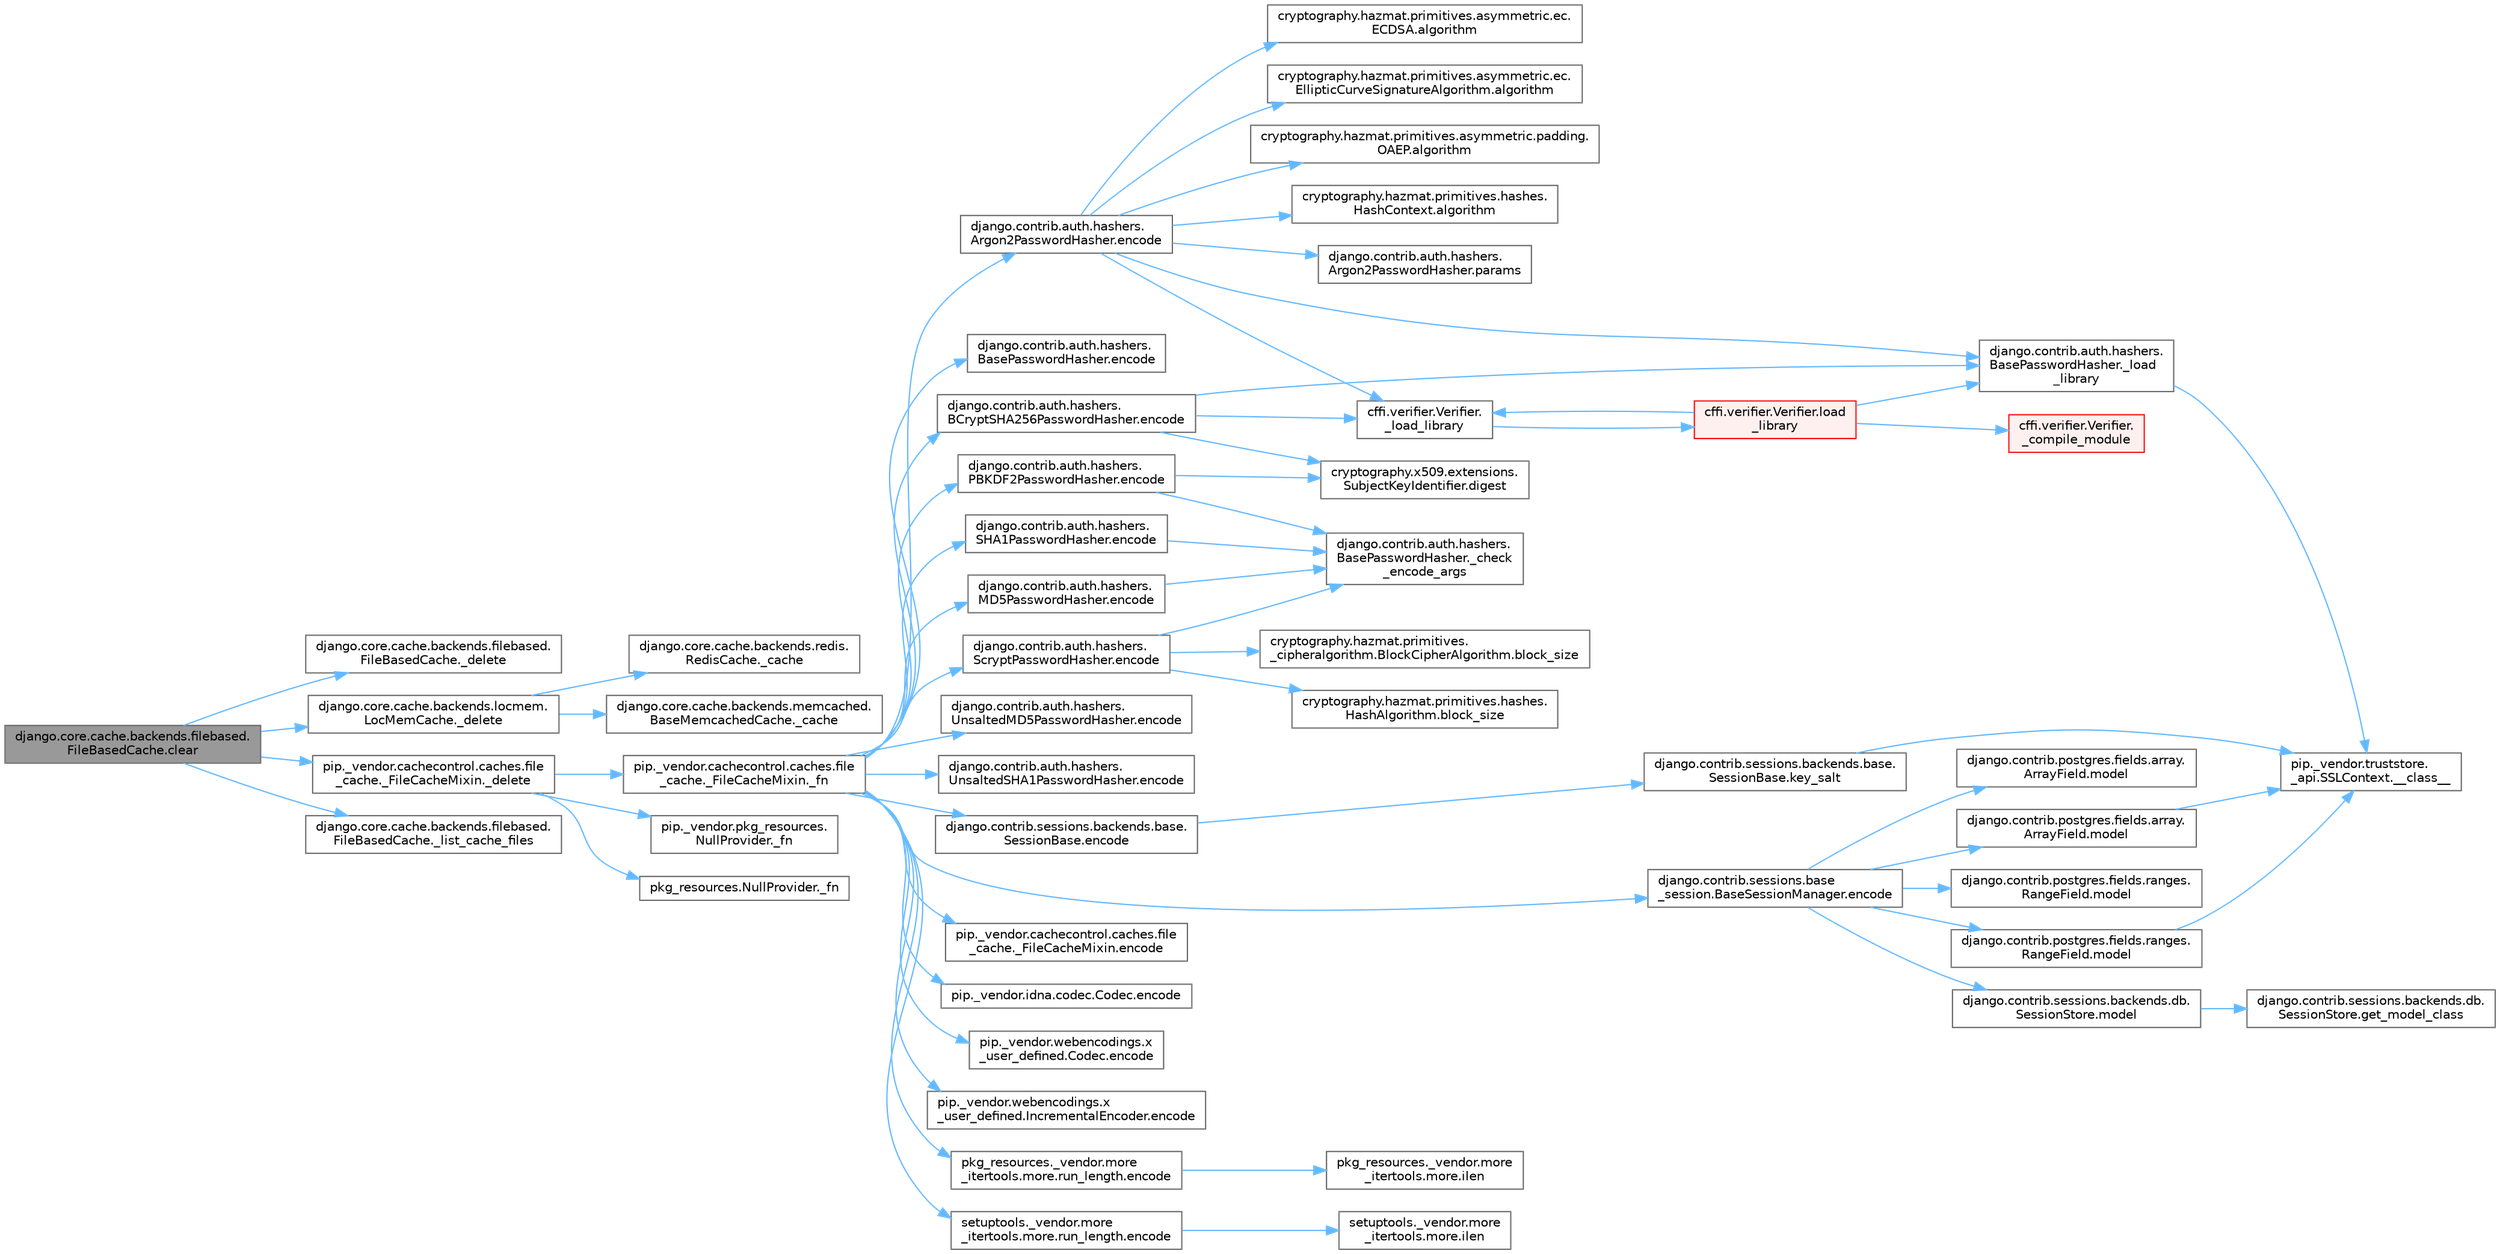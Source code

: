 digraph "django.core.cache.backends.filebased.FileBasedCache.clear"
{
 // LATEX_PDF_SIZE
  bgcolor="transparent";
  edge [fontname=Helvetica,fontsize=10,labelfontname=Helvetica,labelfontsize=10];
  node [fontname=Helvetica,fontsize=10,shape=box,height=0.2,width=0.4];
  rankdir="LR";
  Node1 [id="Node000001",label="django.core.cache.backends.filebased.\lFileBasedCache.clear",height=0.2,width=0.4,color="gray40", fillcolor="grey60", style="filled", fontcolor="black",tooltip=" "];
  Node1 -> Node2 [id="edge1_Node000001_Node000002",color="steelblue1",style="solid",tooltip=" "];
  Node2 [id="Node000002",label="django.core.cache.backends.filebased.\lFileBasedCache._delete",height=0.2,width=0.4,color="grey40", fillcolor="white", style="filled",URL="$classdjango_1_1core_1_1cache_1_1backends_1_1filebased_1_1_file_based_cache.html#ac033ced64f5ca1bf3b728dc1d63e2ef1",tooltip=" "];
  Node1 -> Node3 [id="edge2_Node000001_Node000003",color="steelblue1",style="solid",tooltip=" "];
  Node3 [id="Node000003",label="django.core.cache.backends.locmem.\lLocMemCache._delete",height=0.2,width=0.4,color="grey40", fillcolor="white", style="filled",URL="$classdjango_1_1core_1_1cache_1_1backends_1_1locmem_1_1_loc_mem_cache.html#a35a0476d20943eec2733379c5bbdaab6",tooltip=" "];
  Node3 -> Node4 [id="edge3_Node000003_Node000004",color="steelblue1",style="solid",tooltip=" "];
  Node4 [id="Node000004",label="django.core.cache.backends.memcached.\lBaseMemcachedCache._cache",height=0.2,width=0.4,color="grey40", fillcolor="white", style="filled",URL="$classdjango_1_1core_1_1cache_1_1backends_1_1memcached_1_1_base_memcached_cache.html#afd8573b5388481b004d795d02a7eebd3",tooltip=" "];
  Node3 -> Node5 [id="edge4_Node000003_Node000005",color="steelblue1",style="solid",tooltip=" "];
  Node5 [id="Node000005",label="django.core.cache.backends.redis.\lRedisCache._cache",height=0.2,width=0.4,color="grey40", fillcolor="white", style="filled",URL="$classdjango_1_1core_1_1cache_1_1backends_1_1redis_1_1_redis_cache.html#a38c228bbd313c586cb7de900681708e7",tooltip=" "];
  Node1 -> Node6 [id="edge5_Node000001_Node000006",color="steelblue1",style="solid",tooltip=" "];
  Node6 [id="Node000006",label="pip._vendor.cachecontrol.caches.file\l_cache._FileCacheMixin._delete",height=0.2,width=0.4,color="grey40", fillcolor="white", style="filled",URL="$classpip_1_1__vendor_1_1cachecontrol_1_1caches_1_1file__cache_1_1___file_cache_mixin.html#a0ebc930693f8386cf1231d4ab04fb800",tooltip=" "];
  Node6 -> Node7 [id="edge6_Node000006_Node000007",color="steelblue1",style="solid",tooltip=" "];
  Node7 [id="Node000007",label="pip._vendor.cachecontrol.caches.file\l_cache._FileCacheMixin._fn",height=0.2,width=0.4,color="grey40", fillcolor="white", style="filled",URL="$classpip_1_1__vendor_1_1cachecontrol_1_1caches_1_1file__cache_1_1___file_cache_mixin.html#a8e94253502ca252f8c8ca1e4921fd42f",tooltip=" "];
  Node7 -> Node8 [id="edge7_Node000007_Node000008",color="steelblue1",style="solid",tooltip=" "];
  Node8 [id="Node000008",label="django.contrib.auth.hashers.\lArgon2PasswordHasher.encode",height=0.2,width=0.4,color="grey40", fillcolor="white", style="filled",URL="$classdjango_1_1contrib_1_1auth_1_1hashers_1_1_argon2_password_hasher.html#a0ed201c5832e89c4a3272c737dfc7567",tooltip=" "];
  Node8 -> Node9 [id="edge8_Node000008_Node000009",color="steelblue1",style="solid",tooltip=" "];
  Node9 [id="Node000009",label="cffi.verifier.Verifier.\l_load_library",height=0.2,width=0.4,color="grey40", fillcolor="white", style="filled",URL="$classcffi_1_1verifier_1_1_verifier.html#a9de40d4d3231a07d492a907359b11949",tooltip=" "];
  Node9 -> Node10 [id="edge9_Node000009_Node000010",color="steelblue1",style="solid",tooltip=" "];
  Node10 [id="Node000010",label="cffi.verifier.Verifier.load\l_library",height=0.2,width=0.4,color="red", fillcolor="#FFF0F0", style="filled",URL="$classcffi_1_1verifier_1_1_verifier.html#a3f4cc3b50c42913dd0d22dc233524f28",tooltip=" "];
  Node10 -> Node11 [id="edge10_Node000010_Node000011",color="steelblue1",style="solid",tooltip=" "];
  Node11 [id="Node000011",label="cffi.verifier.Verifier.\l_compile_module",height=0.2,width=0.4,color="red", fillcolor="#FFF0F0", style="filled",URL="$classcffi_1_1verifier_1_1_verifier.html#ae0d07806ff6796d142c1c6d28a035fdd",tooltip=" "];
  Node10 -> Node9 [id="edge11_Node000010_Node000009",color="steelblue1",style="solid",tooltip=" "];
  Node10 -> Node950 [id="edge12_Node000010_Node000950",color="steelblue1",style="solid",tooltip=" "];
  Node950 [id="Node000950",label="django.contrib.auth.hashers.\lBasePasswordHasher._load\l_library",height=0.2,width=0.4,color="grey40", fillcolor="white", style="filled",URL="$classdjango_1_1contrib_1_1auth_1_1hashers_1_1_base_password_hasher.html#a82f689954acb14224d7004fdfacd0583",tooltip=" "];
  Node950 -> Node36 [id="edge13_Node000950_Node000036",color="steelblue1",style="solid",tooltip=" "];
  Node36 [id="Node000036",label="pip._vendor.truststore.\l_api.SSLContext.__class__",height=0.2,width=0.4,color="grey40", fillcolor="white", style="filled",URL="$classpip_1_1__vendor_1_1truststore_1_1__api_1_1_s_s_l_context.html#a530861514f31eabaa3f513557d6e66de",tooltip=" "];
  Node8 -> Node950 [id="edge14_Node000008_Node000950",color="steelblue1",style="solid",tooltip=" "];
  Node8 -> Node951 [id="edge15_Node000008_Node000951",color="steelblue1",style="solid",tooltip=" "];
  Node951 [id="Node000951",label="cryptography.hazmat.primitives.asymmetric.ec.\lECDSA.algorithm",height=0.2,width=0.4,color="grey40", fillcolor="white", style="filled",URL="$classcryptography_1_1hazmat_1_1primitives_1_1asymmetric_1_1ec_1_1_e_c_d_s_a.html#af8b2ad5654a22d6881ca280f065703ab",tooltip=" "];
  Node8 -> Node952 [id="edge16_Node000008_Node000952",color="steelblue1",style="solid",tooltip=" "];
  Node952 [id="Node000952",label="cryptography.hazmat.primitives.asymmetric.ec.\lEllipticCurveSignatureAlgorithm.algorithm",height=0.2,width=0.4,color="grey40", fillcolor="white", style="filled",URL="$classcryptography_1_1hazmat_1_1primitives_1_1asymmetric_1_1ec_1_1_elliptic_curve_signature_algorithm.html#ac96045f23c0e56192e7e9e071d3ed60a",tooltip=" "];
  Node8 -> Node953 [id="edge17_Node000008_Node000953",color="steelblue1",style="solid",tooltip=" "];
  Node953 [id="Node000953",label="cryptography.hazmat.primitives.asymmetric.padding.\lOAEP.algorithm",height=0.2,width=0.4,color="grey40", fillcolor="white", style="filled",URL="$classcryptography_1_1hazmat_1_1primitives_1_1asymmetric_1_1padding_1_1_o_a_e_p.html#ad6f452615df34bef1b5a039c8fb5e11e",tooltip=" "];
  Node8 -> Node954 [id="edge18_Node000008_Node000954",color="steelblue1",style="solid",tooltip=" "];
  Node954 [id="Node000954",label="cryptography.hazmat.primitives.hashes.\lHashContext.algorithm",height=0.2,width=0.4,color="grey40", fillcolor="white", style="filled",URL="$classcryptography_1_1hazmat_1_1primitives_1_1hashes_1_1_hash_context.html#af82b9ea0836393b48314ae5c78191c66",tooltip=" "];
  Node8 -> Node89 [id="edge19_Node000008_Node000089",color="steelblue1",style="solid",tooltip=" "];
  Node89 [id="Node000089",label="django.contrib.auth.hashers.\lArgon2PasswordHasher.params",height=0.2,width=0.4,color="grey40", fillcolor="white", style="filled",URL="$classdjango_1_1contrib_1_1auth_1_1hashers_1_1_argon2_password_hasher.html#a7ff39876e9800961fb430e95e18f5687",tooltip=" "];
  Node7 -> Node957 [id="edge20_Node000007_Node000957",color="steelblue1",style="solid",tooltip=" "];
  Node957 [id="Node000957",label="django.contrib.auth.hashers.\lBasePasswordHasher.encode",height=0.2,width=0.4,color="grey40", fillcolor="white", style="filled",URL="$classdjango_1_1contrib_1_1auth_1_1hashers_1_1_base_password_hasher.html#a49e16f7e023ad167dd6f01072a5f968c",tooltip=" "];
  Node7 -> Node958 [id="edge21_Node000007_Node000958",color="steelblue1",style="solid",tooltip=" "];
  Node958 [id="Node000958",label="django.contrib.auth.hashers.\lBCryptSHA256PasswordHasher.encode",height=0.2,width=0.4,color="grey40", fillcolor="white", style="filled",URL="$classdjango_1_1contrib_1_1auth_1_1hashers_1_1_b_crypt_s_h_a256_password_hasher.html#a7fac654818c9a8cfe6a5df3fefe957a1",tooltip=" "];
  Node958 -> Node9 [id="edge22_Node000958_Node000009",color="steelblue1",style="solid",tooltip=" "];
  Node958 -> Node950 [id="edge23_Node000958_Node000950",color="steelblue1",style="solid",tooltip=" "];
  Node958 -> Node959 [id="edge24_Node000958_Node000959",color="steelblue1",style="solid",tooltip=" "];
  Node959 [id="Node000959",label="cryptography.x509.extensions.\lSubjectKeyIdentifier.digest",height=0.2,width=0.4,color="grey40", fillcolor="white", style="filled",URL="$classcryptography_1_1x509_1_1extensions_1_1_subject_key_identifier.html#a7bc3b4e8d5360d83165d8c309c57f98d",tooltip=" "];
  Node7 -> Node960 [id="edge25_Node000007_Node000960",color="steelblue1",style="solid",tooltip=" "];
  Node960 [id="Node000960",label="django.contrib.auth.hashers.\lMD5PasswordHasher.encode",height=0.2,width=0.4,color="grey40", fillcolor="white", style="filled",URL="$classdjango_1_1contrib_1_1auth_1_1hashers_1_1_m_d5_password_hasher.html#a29f8262e9e43c545f678e6598e40de64",tooltip=" "];
  Node960 -> Node961 [id="edge26_Node000960_Node000961",color="steelblue1",style="solid",tooltip=" "];
  Node961 [id="Node000961",label="django.contrib.auth.hashers.\lBasePasswordHasher._check\l_encode_args",height=0.2,width=0.4,color="grey40", fillcolor="white", style="filled",URL="$classdjango_1_1contrib_1_1auth_1_1hashers_1_1_base_password_hasher.html#a5e617515d2f441630393fbc10414a3a5",tooltip=" "];
  Node7 -> Node962 [id="edge27_Node000007_Node000962",color="steelblue1",style="solid",tooltip=" "];
  Node962 [id="Node000962",label="django.contrib.auth.hashers.\lPBKDF2PasswordHasher.encode",height=0.2,width=0.4,color="grey40", fillcolor="white", style="filled",URL="$classdjango_1_1contrib_1_1auth_1_1hashers_1_1_p_b_k_d_f2_password_hasher.html#ab9612c1c9ad15cb0d0ae22b7c8f68f9d",tooltip=" "];
  Node962 -> Node961 [id="edge28_Node000962_Node000961",color="steelblue1",style="solid",tooltip=" "];
  Node962 -> Node959 [id="edge29_Node000962_Node000959",color="steelblue1",style="solid",tooltip=" "];
  Node7 -> Node963 [id="edge30_Node000007_Node000963",color="steelblue1",style="solid",tooltip=" "];
  Node963 [id="Node000963",label="django.contrib.auth.hashers.\lScryptPasswordHasher.encode",height=0.2,width=0.4,color="grey40", fillcolor="white", style="filled",URL="$classdjango_1_1contrib_1_1auth_1_1hashers_1_1_scrypt_password_hasher.html#a1a5a33b642b1c9e74c5fd8a7c599b06b",tooltip=" "];
  Node963 -> Node961 [id="edge31_Node000963_Node000961",color="steelblue1",style="solid",tooltip=" "];
  Node963 -> Node964 [id="edge32_Node000963_Node000964",color="steelblue1",style="solid",tooltip=" "];
  Node964 [id="Node000964",label="cryptography.hazmat.primitives.\l_cipheralgorithm.BlockCipherAlgorithm.block_size",height=0.2,width=0.4,color="grey40", fillcolor="white", style="filled",URL="$classcryptography_1_1hazmat_1_1primitives_1_1__cipheralgorithm_1_1_block_cipher_algorithm.html#af4f088abea2adc20379c986851770ed4",tooltip=" "];
  Node963 -> Node965 [id="edge33_Node000963_Node000965",color="steelblue1",style="solid",tooltip=" "];
  Node965 [id="Node000965",label="cryptography.hazmat.primitives.hashes.\lHashAlgorithm.block_size",height=0.2,width=0.4,color="grey40", fillcolor="white", style="filled",URL="$classcryptography_1_1hazmat_1_1primitives_1_1hashes_1_1_hash_algorithm.html#a1d63d1b5be48a0a7ddb1adc7d9248e27",tooltip=" "];
  Node7 -> Node966 [id="edge34_Node000007_Node000966",color="steelblue1",style="solid",tooltip=" "];
  Node966 [id="Node000966",label="django.contrib.auth.hashers.\lSHA1PasswordHasher.encode",height=0.2,width=0.4,color="grey40", fillcolor="white", style="filled",URL="$classdjango_1_1contrib_1_1auth_1_1hashers_1_1_s_h_a1_password_hasher.html#a0bfd20e2b7729426887b049a14ce2822",tooltip=" "];
  Node966 -> Node961 [id="edge35_Node000966_Node000961",color="steelblue1",style="solid",tooltip=" "];
  Node7 -> Node967 [id="edge36_Node000007_Node000967",color="steelblue1",style="solid",tooltip=" "];
  Node967 [id="Node000967",label="django.contrib.auth.hashers.\lUnsaltedMD5PasswordHasher.encode",height=0.2,width=0.4,color="grey40", fillcolor="white", style="filled",URL="$classdjango_1_1contrib_1_1auth_1_1hashers_1_1_unsalted_m_d5_password_hasher.html#aafaa43801909c99c302a04d06be41299",tooltip=" "];
  Node7 -> Node968 [id="edge37_Node000007_Node000968",color="steelblue1",style="solid",tooltip=" "];
  Node968 [id="Node000968",label="django.contrib.auth.hashers.\lUnsaltedSHA1PasswordHasher.encode",height=0.2,width=0.4,color="grey40", fillcolor="white", style="filled",URL="$classdjango_1_1contrib_1_1auth_1_1hashers_1_1_unsalted_s_h_a1_password_hasher.html#a4704b6dcaa06a4e1db963ece790b3847",tooltip=" "];
  Node7 -> Node969 [id="edge38_Node000007_Node000969",color="steelblue1",style="solid",tooltip=" "];
  Node969 [id="Node000969",label="django.contrib.sessions.backends.base.\lSessionBase.encode",height=0.2,width=0.4,color="grey40", fillcolor="white", style="filled",URL="$classdjango_1_1contrib_1_1sessions_1_1backends_1_1base_1_1_session_base.html#a852f82138ea80dfbd7fd279fe91d5044",tooltip=" "];
  Node969 -> Node970 [id="edge39_Node000969_Node000970",color="steelblue1",style="solid",tooltip=" "];
  Node970 [id="Node000970",label="django.contrib.sessions.backends.base.\lSessionBase.key_salt",height=0.2,width=0.4,color="grey40", fillcolor="white", style="filled",URL="$classdjango_1_1contrib_1_1sessions_1_1backends_1_1base_1_1_session_base.html#aebfc89cbad42b8e0eea4d7c6ba55f321",tooltip=" "];
  Node970 -> Node36 [id="edge40_Node000970_Node000036",color="steelblue1",style="solid",tooltip=" "];
  Node7 -> Node971 [id="edge41_Node000007_Node000971",color="steelblue1",style="solid",tooltip=" "];
  Node971 [id="Node000971",label="django.contrib.sessions.base\l_session.BaseSessionManager.encode",height=0.2,width=0.4,color="grey40", fillcolor="white", style="filled",URL="$classdjango_1_1contrib_1_1sessions_1_1base__session_1_1_base_session_manager.html#a3306b0924783edcd31d0d8617cc0e1f0",tooltip=" "];
  Node971 -> Node82 [id="edge42_Node000971_Node000082",color="steelblue1",style="solid",tooltip=" "];
  Node82 [id="Node000082",label="django.contrib.postgres.fields.array.\lArrayField.model",height=0.2,width=0.4,color="grey40", fillcolor="white", style="filled",URL="$classdjango_1_1contrib_1_1postgres_1_1fields_1_1array_1_1_array_field.html#a4402eef4c4784e00671c9f229481f4c1",tooltip=" "];
  Node82 -> Node36 [id="edge43_Node000082_Node000036",color="steelblue1",style="solid",tooltip=" "];
  Node971 -> Node83 [id="edge44_Node000971_Node000083",color="steelblue1",style="solid",tooltip=" "];
  Node83 [id="Node000083",label="django.contrib.postgres.fields.array.\lArrayField.model",height=0.2,width=0.4,color="grey40", fillcolor="white", style="filled",URL="$classdjango_1_1contrib_1_1postgres_1_1fields_1_1array_1_1_array_field.html#a50a2796de85f960ca282b56ef2d9446c",tooltip=" "];
  Node971 -> Node84 [id="edge45_Node000971_Node000084",color="steelblue1",style="solid",tooltip=" "];
  Node84 [id="Node000084",label="django.contrib.postgres.fields.ranges.\lRangeField.model",height=0.2,width=0.4,color="grey40", fillcolor="white", style="filled",URL="$classdjango_1_1contrib_1_1postgres_1_1fields_1_1ranges_1_1_range_field.html#aa38c2bbd1bad0c8f9b0315ee468867a2",tooltip=" "];
  Node84 -> Node36 [id="edge46_Node000084_Node000036",color="steelblue1",style="solid",tooltip=" "];
  Node971 -> Node85 [id="edge47_Node000971_Node000085",color="steelblue1",style="solid",tooltip=" "];
  Node85 [id="Node000085",label="django.contrib.postgres.fields.ranges.\lRangeField.model",height=0.2,width=0.4,color="grey40", fillcolor="white", style="filled",URL="$classdjango_1_1contrib_1_1postgres_1_1fields_1_1ranges_1_1_range_field.html#a91b36827f010affd1ff89569cf40d1af",tooltip=" "];
  Node971 -> Node86 [id="edge48_Node000971_Node000086",color="steelblue1",style="solid",tooltip=" "];
  Node86 [id="Node000086",label="django.contrib.sessions.backends.db.\lSessionStore.model",height=0.2,width=0.4,color="grey40", fillcolor="white", style="filled",URL="$classdjango_1_1contrib_1_1sessions_1_1backends_1_1db_1_1_session_store.html#af52cfb4371af389c8bd4a6780274c403",tooltip=" "];
  Node86 -> Node87 [id="edge49_Node000086_Node000087",color="steelblue1",style="solid",tooltip=" "];
  Node87 [id="Node000087",label="django.contrib.sessions.backends.db.\lSessionStore.get_model_class",height=0.2,width=0.4,color="grey40", fillcolor="white", style="filled",URL="$classdjango_1_1contrib_1_1sessions_1_1backends_1_1db_1_1_session_store.html#a5e2d862e271e8f9173021bcaa61305ad",tooltip=" "];
  Node7 -> Node972 [id="edge50_Node000007_Node000972",color="steelblue1",style="solid",tooltip=" "];
  Node972 [id="Node000972",label="pip._vendor.cachecontrol.caches.file\l_cache._FileCacheMixin.encode",height=0.2,width=0.4,color="grey40", fillcolor="white", style="filled",URL="$classpip_1_1__vendor_1_1cachecontrol_1_1caches_1_1file__cache_1_1___file_cache_mixin.html#aeae959f7f51e1fcae81aa78cf60b3e9a",tooltip=" "];
  Node7 -> Node973 [id="edge51_Node000007_Node000973",color="steelblue1",style="solid",tooltip=" "];
  Node973 [id="Node000973",label="pip._vendor.idna.codec.Codec.encode",height=0.2,width=0.4,color="grey40", fillcolor="white", style="filled",URL="$classpip_1_1__vendor_1_1idna_1_1codec_1_1_codec.html#a9da6c15f576553401b4635ccef55c7fc",tooltip=" "];
  Node7 -> Node974 [id="edge52_Node000007_Node000974",color="steelblue1",style="solid",tooltip=" "];
  Node974 [id="Node000974",label="pip._vendor.webencodings.x\l_user_defined.Codec.encode",height=0.2,width=0.4,color="grey40", fillcolor="white", style="filled",URL="$classpip_1_1__vendor_1_1webencodings_1_1x__user__defined_1_1_codec.html#aa4f3a4f213fe2bbee440fc3732e43139",tooltip=" "];
  Node7 -> Node975 [id="edge53_Node000007_Node000975",color="steelblue1",style="solid",tooltip=" "];
  Node975 [id="Node000975",label="pip._vendor.webencodings.x\l_user_defined.IncrementalEncoder.encode",height=0.2,width=0.4,color="grey40", fillcolor="white", style="filled",URL="$classpip_1_1__vendor_1_1webencodings_1_1x__user__defined_1_1_incremental_encoder.html#a8177e86c819f3b1cde8e3ee686b7f6c7",tooltip=" "];
  Node7 -> Node976 [id="edge54_Node000007_Node000976",color="steelblue1",style="solid",tooltip=" "];
  Node976 [id="Node000976",label="pkg_resources._vendor.more\l_itertools.more.run_length.encode",height=0.2,width=0.4,color="grey40", fillcolor="white", style="filled",URL="$classpkg__resources_1_1__vendor_1_1more__itertools_1_1more_1_1run__length.html#a6dd9fc60d11560ef2d0ac1c2576be735",tooltip=" "];
  Node976 -> Node977 [id="edge55_Node000976_Node000977",color="steelblue1",style="solid",tooltip=" "];
  Node977 [id="Node000977",label="pkg_resources._vendor.more\l_itertools.more.ilen",height=0.2,width=0.4,color="grey40", fillcolor="white", style="filled",URL="$namespacepkg__resources_1_1__vendor_1_1more__itertools_1_1more.html#aa1e30d5690d435925581008846ff4282",tooltip=" "];
  Node7 -> Node978 [id="edge56_Node000007_Node000978",color="steelblue1",style="solid",tooltip=" "];
  Node978 [id="Node000978",label="setuptools._vendor.more\l_itertools.more.run_length.encode",height=0.2,width=0.4,color="grey40", fillcolor="white", style="filled",URL="$classsetuptools_1_1__vendor_1_1more__itertools_1_1more_1_1run__length.html#ad58076551271fa2a775b12129df70509",tooltip=" "];
  Node978 -> Node979 [id="edge57_Node000978_Node000979",color="steelblue1",style="solid",tooltip=" "];
  Node979 [id="Node000979",label="setuptools._vendor.more\l_itertools.more.ilen",height=0.2,width=0.4,color="grey40", fillcolor="white", style="filled",URL="$namespacesetuptools_1_1__vendor_1_1more__itertools_1_1more.html#a64c69fff987516a452aa90c06d24885e",tooltip=" "];
  Node6 -> Node2213 [id="edge58_Node000006_Node002213",color="steelblue1",style="solid",tooltip=" "];
  Node2213 [id="Node002213",label="pip._vendor.pkg_resources.\lNullProvider._fn",height=0.2,width=0.4,color="grey40", fillcolor="white", style="filled",URL="$classpip_1_1__vendor_1_1pkg__resources_1_1_null_provider.html#a4fc89ef82dcd36b0f8d2b32e07778642",tooltip=" "];
  Node6 -> Node2214 [id="edge59_Node000006_Node002214",color="steelblue1",style="solid",tooltip=" "];
  Node2214 [id="Node002214",label="pkg_resources.NullProvider._fn",height=0.2,width=0.4,color="grey40", fillcolor="white", style="filled",URL="$classpkg__resources_1_1_null_provider.html#afcef4a35e4bbbd95f7454fad3fba8f34",tooltip=" "];
  Node1 -> Node2456 [id="edge60_Node000001_Node002456",color="steelblue1",style="solid",tooltip=" "];
  Node2456 [id="Node002456",label="django.core.cache.backends.filebased.\lFileBasedCache._list_cache_files",height=0.2,width=0.4,color="grey40", fillcolor="white", style="filled",URL="$classdjango_1_1core_1_1cache_1_1backends_1_1filebased_1_1_file_based_cache.html#ab1a2aadca2bbd5b067b201e70e4f0076",tooltip=" "];
}
